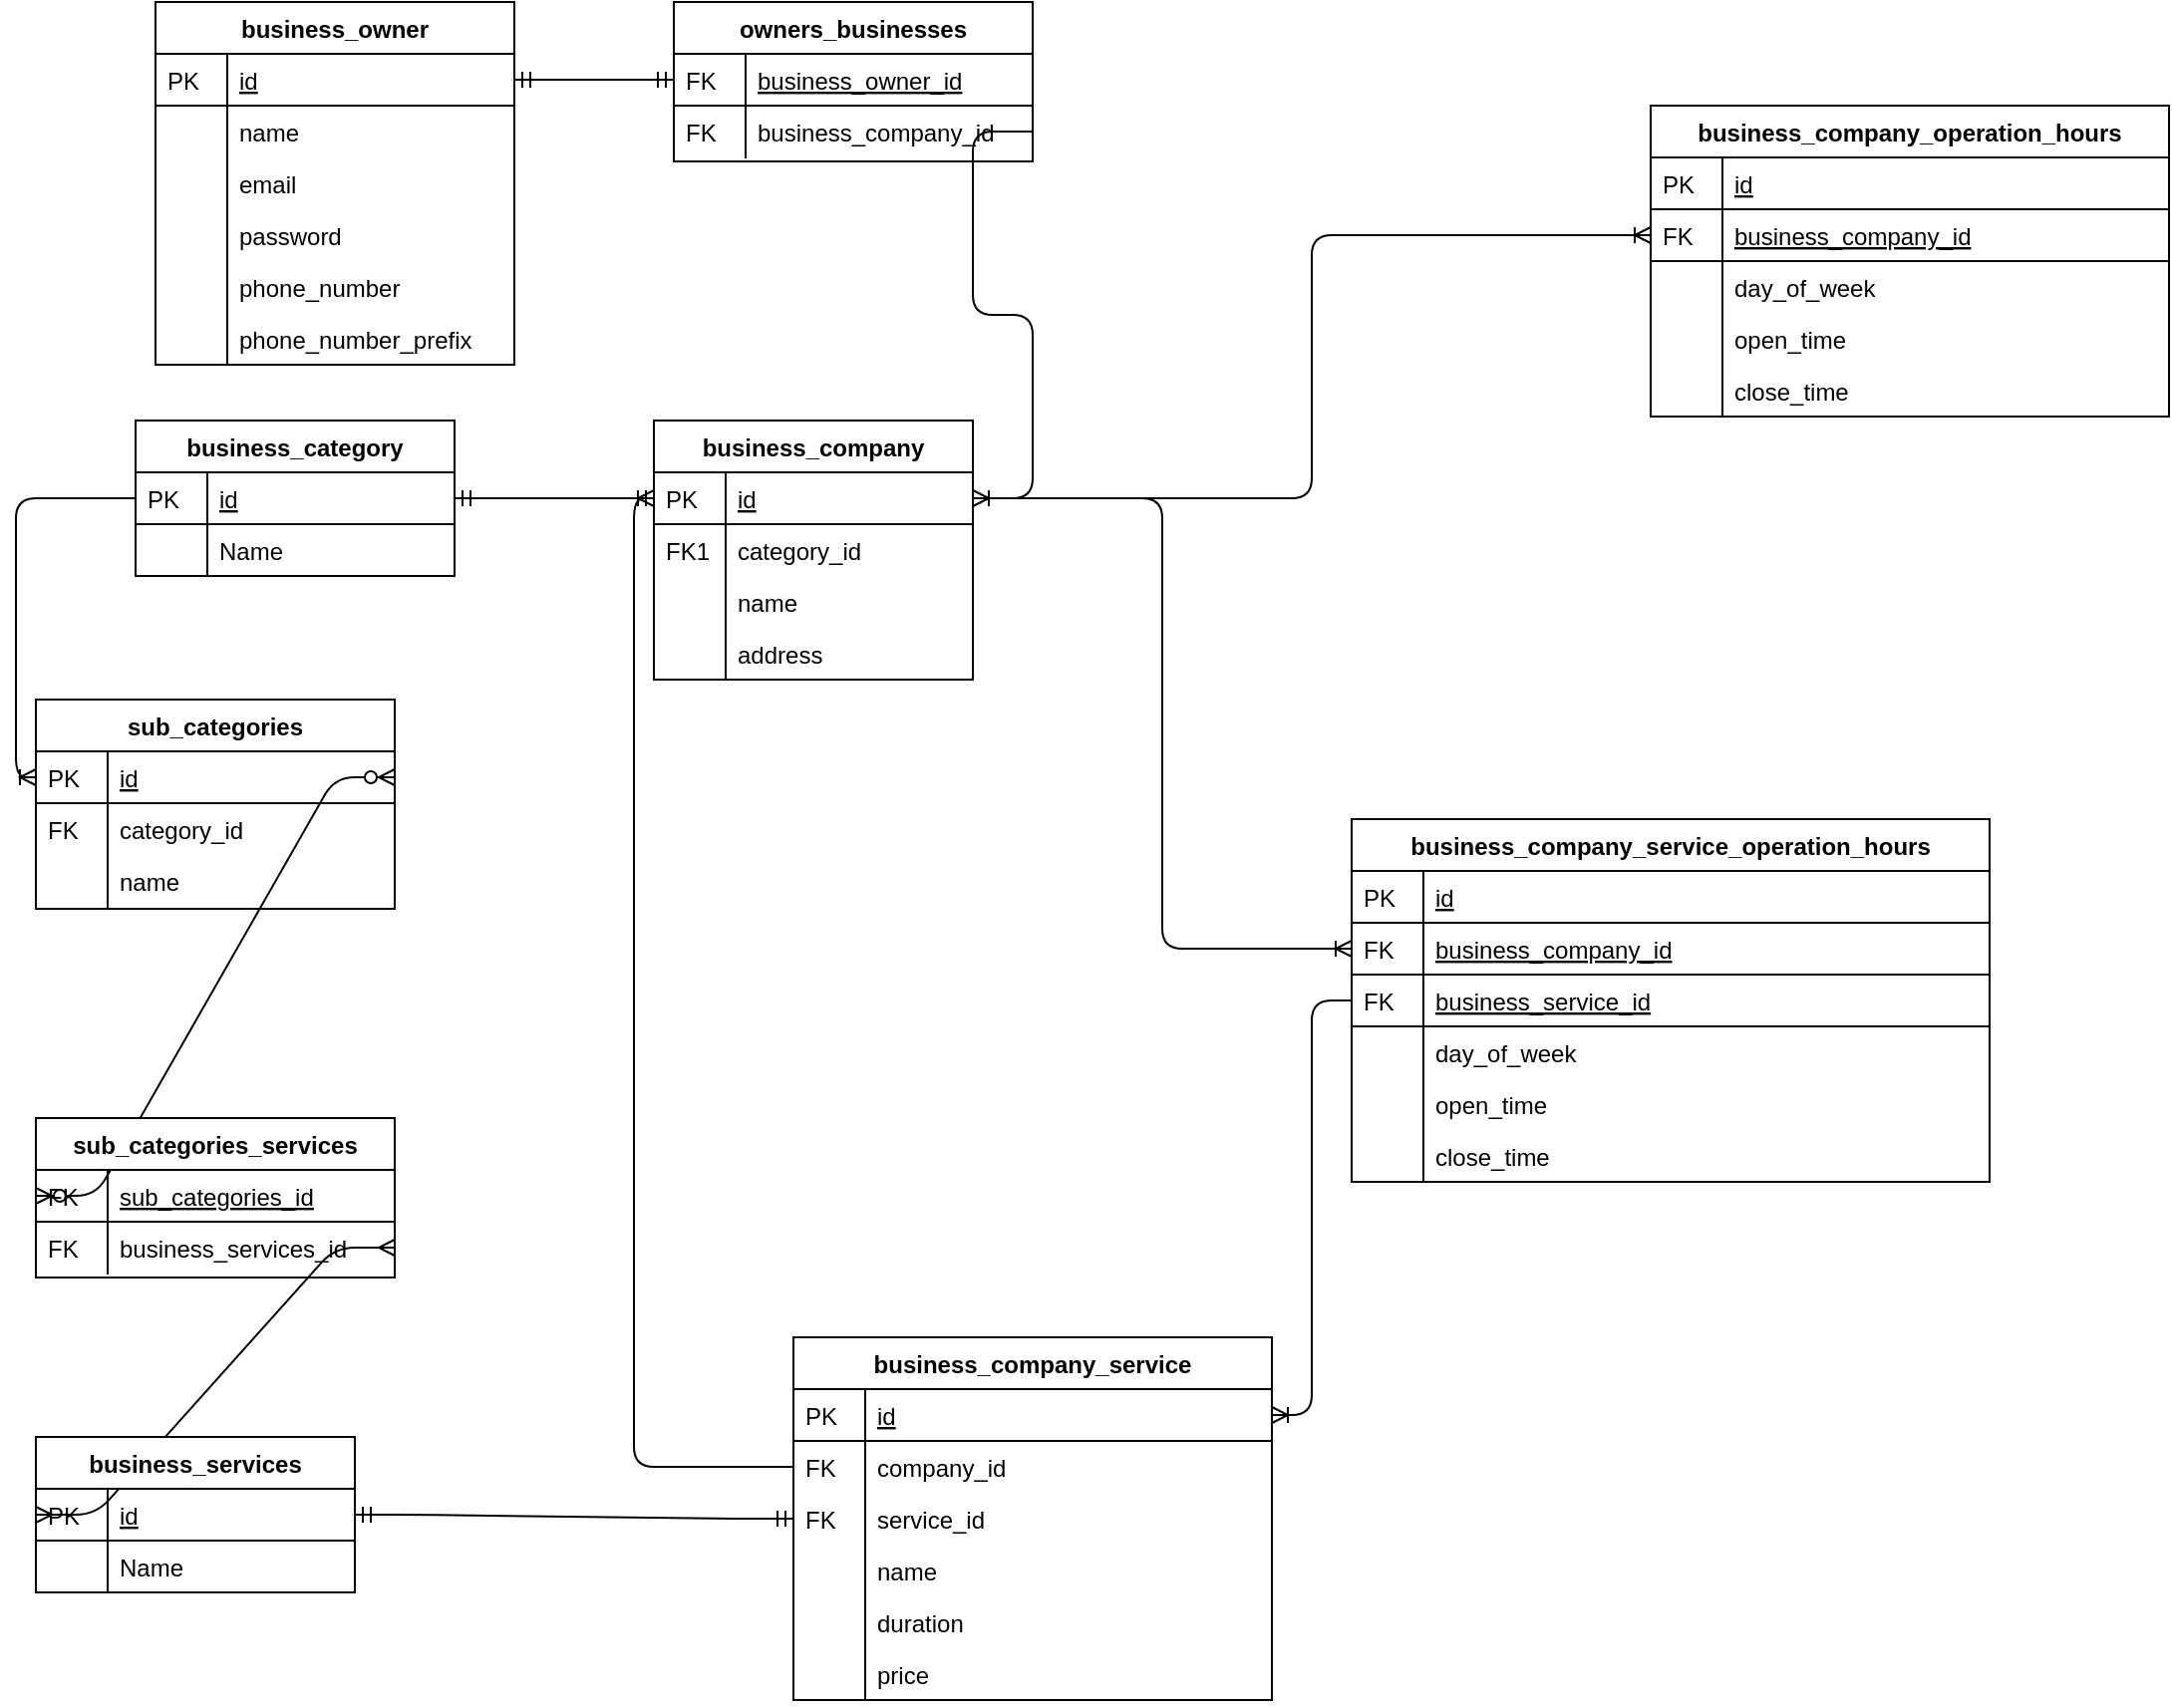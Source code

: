 <mxfile version="12.9.11" type="device"><diagram id="C5RBs43oDa-KdzZeNtuy" name="Page-1"><mxGraphModel dx="1773" dy="645" grid="1" gridSize="10" guides="1" tooltips="1" connect="1" arrows="1" fold="1" page="1" pageScale="1" pageWidth="827" pageHeight="1169" math="0" shadow="0"><root><mxCell id="WIyWlLk6GJQsqaUBKTNV-0"/><mxCell id="WIyWlLk6GJQsqaUBKTNV-1" parent="WIyWlLk6GJQsqaUBKTNV-0"/><mxCell id="kcTWiI5q02xREY2XXn1z-35" value="" style="edgeStyle=entityRelationEdgeStyle;fontSize=12;html=1;endArrow=ERmandOne;startArrow=ERmandOne;entryX=0;entryY=0.5;entryDx=0;entryDy=0;exitX=1;exitY=0.5;exitDx=0;exitDy=0;" parent="WIyWlLk6GJQsqaUBKTNV-1" source="kcTWiI5q02xREY2XXn1z-6" target="kcTWiI5q02xREY2XXn1z-21" edge="1"><mxGeometry width="100" height="100" relative="1" as="geometry"><mxPoint x="260" y="260" as="sourcePoint"/><mxPoint x="360" y="160" as="targetPoint"/></mxGeometry></mxCell><mxCell id="kcTWiI5q02xREY2XXn1z-36" value="" style="edgeStyle=entityRelationEdgeStyle;fontSize=12;html=1;endArrow=ERmandOne;startArrow=ERmandOne;entryX=0;entryY=0.5;entryDx=0;entryDy=0;exitX=1;exitY=0.5;exitDx=0;exitDy=0;" parent="WIyWlLk6GJQsqaUBKTNV-1" source="zkfFHV4jXpPFQw0GAbJ--52" target="zkfFHV4jXpPFQw0GAbJ--57" edge="1"><mxGeometry width="100" height="100" relative="1" as="geometry"><mxPoint x="240" y="128.5" as="sourcePoint"/><mxPoint x="400" y="128.5" as="targetPoint"/></mxGeometry></mxCell><mxCell id="kcTWiI5q02xREY2XXn1z-37" value="" style="edgeStyle=entityRelationEdgeStyle;fontSize=12;html=1;endArrow=ERoneToMany;exitX=1;exitY=0.5;exitDx=0;exitDy=0;" parent="WIyWlLk6GJQsqaUBKTNV-1" source="kcTWiI5q02xREY2XXn1z-23" target="zkfFHV4jXpPFQw0GAbJ--57" edge="1"><mxGeometry width="100" height="100" relative="1" as="geometry"><mxPoint x="310" y="380" as="sourcePoint"/><mxPoint x="670" y="130" as="targetPoint"/></mxGeometry></mxCell><mxCell id="kcTWiI5q02xREY2XXn1z-54" value="" style="edgeStyle=orthogonalEdgeStyle;fontSize=12;html=1;endArrow=ERoneToMany;exitX=1;exitY=0.5;exitDx=0;exitDy=0;" parent="WIyWlLk6GJQsqaUBKTNV-1" source="zkfFHV4jXpPFQw0GAbJ--57" target="kcTWiI5q02xREY2XXn1z-40" edge="1"><mxGeometry width="100" height="100" relative="1" as="geometry"><mxPoint x="530" y="289" as="sourcePoint"/><mxPoint x="640" y="-10" as="targetPoint"/></mxGeometry></mxCell><mxCell id="kcTWiI5q02xREY2XXn1z-20" value="owners_businesses" style="swimlane;fontStyle=1;childLayout=stackLayout;horizontal=1;startSize=26;horizontalStack=0;resizeParent=1;resizeLast=0;collapsible=1;marginBottom=0;rounded=0;shadow=0;strokeWidth=1;" parent="WIyWlLk6GJQsqaUBKTNV-1" vertex="1"><mxGeometry x="350" y="40" width="180" height="80" as="geometry"><mxRectangle x="260" y="80" width="160" height="26" as="alternateBounds"/></mxGeometry></mxCell><mxCell id="kcTWiI5q02xREY2XXn1z-21" value="business_owner_id" style="shape=partialRectangle;top=0;left=0;right=0;bottom=1;align=left;verticalAlign=top;fillColor=none;spacingLeft=40;spacingRight=4;overflow=hidden;rotatable=0;points=[[0,0.5],[1,0.5]];portConstraint=eastwest;dropTarget=0;rounded=0;shadow=0;strokeWidth=1;fontStyle=4" parent="kcTWiI5q02xREY2XXn1z-20" vertex="1"><mxGeometry y="26" width="180" height="26" as="geometry"/></mxCell><mxCell id="kcTWiI5q02xREY2XXn1z-22" value="FK" style="shape=partialRectangle;top=0;left=0;bottom=0;fillColor=none;align=left;verticalAlign=top;spacingLeft=4;spacingRight=4;overflow=hidden;rotatable=0;points=[];portConstraint=eastwest;part=1;" parent="kcTWiI5q02xREY2XXn1z-21" vertex="1" connectable="0"><mxGeometry width="36" height="26" as="geometry"/></mxCell><mxCell id="kcTWiI5q02xREY2XXn1z-23" value="business_company_id" style="shape=partialRectangle;top=0;left=0;right=0;bottom=0;align=left;verticalAlign=top;fillColor=none;spacingLeft=40;spacingRight=4;overflow=hidden;rotatable=0;points=[[0,0.5],[1,0.5]];portConstraint=eastwest;dropTarget=0;rounded=0;shadow=0;strokeWidth=1;" parent="kcTWiI5q02xREY2XXn1z-20" vertex="1"><mxGeometry y="52" width="180" height="26" as="geometry"/></mxCell><mxCell id="kcTWiI5q02xREY2XXn1z-24" value="FK" style="shape=partialRectangle;top=0;left=0;bottom=0;fillColor=none;align=left;verticalAlign=top;spacingLeft=4;spacingRight=4;overflow=hidden;rotatable=0;points=[];portConstraint=eastwest;part=1;" parent="kcTWiI5q02xREY2XXn1z-23" vertex="1" connectable="0"><mxGeometry width="36" height="26" as="geometry"/></mxCell><mxCell id="kcTWiI5q02xREY2XXn1z-5" value="business_owner" style="swimlane;fontStyle=1;childLayout=stackLayout;horizontal=1;startSize=26;horizontalStack=0;resizeParent=1;resizeLast=0;collapsible=1;marginBottom=0;rounded=0;shadow=0;strokeWidth=1;" parent="WIyWlLk6GJQsqaUBKTNV-1" vertex="1"><mxGeometry x="90" y="40" width="180" height="182" as="geometry"><mxRectangle x="260" y="80" width="160" height="26" as="alternateBounds"/></mxGeometry></mxCell><mxCell id="kcTWiI5q02xREY2XXn1z-6" value="id" style="shape=partialRectangle;top=0;left=0;right=0;bottom=1;align=left;verticalAlign=top;fillColor=none;spacingLeft=40;spacingRight=4;overflow=hidden;rotatable=0;points=[[0,0.5],[1,0.5]];portConstraint=eastwest;dropTarget=0;rounded=0;shadow=0;strokeWidth=1;fontStyle=4" parent="kcTWiI5q02xREY2XXn1z-5" vertex="1"><mxGeometry y="26" width="180" height="26" as="geometry"/></mxCell><mxCell id="kcTWiI5q02xREY2XXn1z-7" value="PK" style="shape=partialRectangle;top=0;left=0;bottom=0;fillColor=none;align=left;verticalAlign=top;spacingLeft=4;spacingRight=4;overflow=hidden;rotatable=0;points=[];portConstraint=eastwest;part=1;" parent="kcTWiI5q02xREY2XXn1z-6" vertex="1" connectable="0"><mxGeometry width="36" height="26" as="geometry"/></mxCell><mxCell id="kcTWiI5q02xREY2XXn1z-8" value="name" style="shape=partialRectangle;top=0;left=0;right=0;bottom=0;align=left;verticalAlign=top;fillColor=none;spacingLeft=40;spacingRight=4;overflow=hidden;rotatable=0;points=[[0,0.5],[1,0.5]];portConstraint=eastwest;dropTarget=0;rounded=0;shadow=0;strokeWidth=1;" parent="kcTWiI5q02xREY2XXn1z-5" vertex="1"><mxGeometry y="52" width="180" height="26" as="geometry"/></mxCell><mxCell id="kcTWiI5q02xREY2XXn1z-9" value="" style="shape=partialRectangle;top=0;left=0;bottom=0;fillColor=none;align=left;verticalAlign=top;spacingLeft=4;spacingRight=4;overflow=hidden;rotatable=0;points=[];portConstraint=eastwest;part=1;" parent="kcTWiI5q02xREY2XXn1z-8" vertex="1" connectable="0"><mxGeometry width="36" height="26" as="geometry"/></mxCell><mxCell id="kcTWiI5q02xREY2XXn1z-10" value="email" style="shape=partialRectangle;top=0;left=0;right=0;bottom=0;align=left;verticalAlign=top;fillColor=none;spacingLeft=40;spacingRight=4;overflow=hidden;rotatable=0;points=[[0,0.5],[1,0.5]];portConstraint=eastwest;dropTarget=0;rounded=0;shadow=0;strokeWidth=1;" parent="kcTWiI5q02xREY2XXn1z-5" vertex="1"><mxGeometry y="78" width="180" height="26" as="geometry"/></mxCell><mxCell id="kcTWiI5q02xREY2XXn1z-11" value="" style="shape=partialRectangle;top=0;left=0;bottom=0;fillColor=none;align=left;verticalAlign=top;spacingLeft=4;spacingRight=4;overflow=hidden;rotatable=0;points=[];portConstraint=eastwest;part=1;" parent="kcTWiI5q02xREY2XXn1z-10" vertex="1" connectable="0"><mxGeometry width="36" height="26" as="geometry"/></mxCell><mxCell id="kcTWiI5q02xREY2XXn1z-12" value="password" style="shape=partialRectangle;top=0;left=0;right=0;bottom=0;align=left;verticalAlign=top;fillColor=none;spacingLeft=40;spacingRight=4;overflow=hidden;rotatable=0;points=[[0,0.5],[1,0.5]];portConstraint=eastwest;dropTarget=0;rounded=0;shadow=0;strokeWidth=1;" parent="kcTWiI5q02xREY2XXn1z-5" vertex="1"><mxGeometry y="104" width="180" height="26" as="geometry"/></mxCell><mxCell id="kcTWiI5q02xREY2XXn1z-13" value="" style="shape=partialRectangle;top=0;left=0;bottom=0;fillColor=none;align=left;verticalAlign=top;spacingLeft=4;spacingRight=4;overflow=hidden;rotatable=0;points=[];portConstraint=eastwest;part=1;" parent="kcTWiI5q02xREY2XXn1z-12" vertex="1" connectable="0"><mxGeometry width="36" height="26" as="geometry"/></mxCell><mxCell id="kcTWiI5q02xREY2XXn1z-14" value="phone_number" style="shape=partialRectangle;top=0;left=0;right=0;bottom=0;align=left;verticalAlign=top;fillColor=none;spacingLeft=40;spacingRight=4;overflow=hidden;rotatable=0;points=[[0,0.5],[1,0.5]];portConstraint=eastwest;dropTarget=0;rounded=0;shadow=0;strokeWidth=1;" parent="kcTWiI5q02xREY2XXn1z-5" vertex="1"><mxGeometry y="130" width="180" height="26" as="geometry"/></mxCell><mxCell id="kcTWiI5q02xREY2XXn1z-15" value="" style="shape=partialRectangle;top=0;left=0;bottom=0;fillColor=none;align=left;verticalAlign=top;spacingLeft=4;spacingRight=4;overflow=hidden;rotatable=0;points=[];portConstraint=eastwest;part=1;" parent="kcTWiI5q02xREY2XXn1z-14" vertex="1" connectable="0"><mxGeometry width="36" height="26" as="geometry"/></mxCell><mxCell id="kcTWiI5q02xREY2XXn1z-16" value="phone_number_prefix" style="shape=partialRectangle;top=0;left=0;right=0;bottom=0;align=left;verticalAlign=top;fillColor=none;spacingLeft=40;spacingRight=4;overflow=hidden;rotatable=0;points=[[0,0.5],[1,0.5]];portConstraint=eastwest;dropTarget=0;rounded=0;shadow=0;strokeWidth=1;" parent="kcTWiI5q02xREY2XXn1z-5" vertex="1"><mxGeometry y="156" width="180" height="26" as="geometry"/></mxCell><mxCell id="kcTWiI5q02xREY2XXn1z-17" value="" style="shape=partialRectangle;top=0;left=0;bottom=0;fillColor=none;align=left;verticalAlign=top;spacingLeft=4;spacingRight=4;overflow=hidden;rotatable=0;points=[];portConstraint=eastwest;part=1;" parent="kcTWiI5q02xREY2XXn1z-16" vertex="1" connectable="0"><mxGeometry width="36" height="26" as="geometry"/></mxCell><mxCell id="zkfFHV4jXpPFQw0GAbJ--51" value="business_category" style="swimlane;fontStyle=1;childLayout=stackLayout;horizontal=1;startSize=26;horizontalStack=0;resizeParent=1;resizeLast=0;collapsible=1;marginBottom=0;rounded=0;shadow=0;strokeWidth=1;" parent="WIyWlLk6GJQsqaUBKTNV-1" vertex="1"><mxGeometry x="80" y="250" width="160" height="78" as="geometry"><mxRectangle x="20" y="80" width="160" height="26" as="alternateBounds"/></mxGeometry></mxCell><mxCell id="zkfFHV4jXpPFQw0GAbJ--52" value="id" style="shape=partialRectangle;top=0;left=0;right=0;bottom=1;align=left;verticalAlign=top;fillColor=none;spacingLeft=40;spacingRight=4;overflow=hidden;rotatable=0;points=[[0,0.5],[1,0.5]];portConstraint=eastwest;dropTarget=0;rounded=0;shadow=0;strokeWidth=1;fontStyle=4" parent="zkfFHV4jXpPFQw0GAbJ--51" vertex="1"><mxGeometry y="26" width="160" height="26" as="geometry"/></mxCell><mxCell id="zkfFHV4jXpPFQw0GAbJ--53" value="PK" style="shape=partialRectangle;top=0;left=0;bottom=0;fillColor=none;align=left;verticalAlign=top;spacingLeft=4;spacingRight=4;overflow=hidden;rotatable=0;points=[];portConstraint=eastwest;part=1;" parent="zkfFHV4jXpPFQw0GAbJ--52" vertex="1" connectable="0"><mxGeometry width="36" height="26" as="geometry"/></mxCell><mxCell id="zkfFHV4jXpPFQw0GAbJ--54" value="Name" style="shape=partialRectangle;top=0;left=0;right=0;bottom=0;align=left;verticalAlign=top;fillColor=none;spacingLeft=40;spacingRight=4;overflow=hidden;rotatable=0;points=[[0,0.5],[1,0.5]];portConstraint=eastwest;dropTarget=0;rounded=0;shadow=0;strokeWidth=1;" parent="zkfFHV4jXpPFQw0GAbJ--51" vertex="1"><mxGeometry y="52" width="160" height="26" as="geometry"/></mxCell><mxCell id="zkfFHV4jXpPFQw0GAbJ--55" value="" style="shape=partialRectangle;top=0;left=0;bottom=0;fillColor=none;align=left;verticalAlign=top;spacingLeft=4;spacingRight=4;overflow=hidden;rotatable=0;points=[];portConstraint=eastwest;part=1;" parent="zkfFHV4jXpPFQw0GAbJ--54" vertex="1" connectable="0"><mxGeometry width="36" height="26" as="geometry"/></mxCell><mxCell id="kcTWiI5q02xREY2XXn1z-80" value="" style="edgeStyle=entityRelationEdgeStyle;fontSize=12;html=1;endArrow=ERzeroToMany;endFill=1;startArrow=ERzeroToMany;exitX=1;exitY=0.5;exitDx=0;exitDy=0;entryX=0;entryY=0.5;entryDx=0;entryDy=0;" parent="WIyWlLk6GJQsqaUBKTNV-1" source="kcTWiI5q02xREY2XXn1z-56" target="kcTWiI5q02xREY2XXn1z-76" edge="1"><mxGeometry width="100" height="100" relative="1" as="geometry"><mxPoint x="270" y="570" as="sourcePoint"/><mxPoint x="370" y="470" as="targetPoint"/></mxGeometry></mxCell><mxCell id="kcTWiI5q02xREY2XXn1z-81" value="" style="edgeStyle=entityRelationEdgeStyle;fontSize=12;html=1;endArrow=ERmany;startArrow=ERmany;exitX=1;exitY=0.5;exitDx=0;exitDy=0;entryX=0;entryY=0.5;entryDx=0;entryDy=0;" parent="WIyWlLk6GJQsqaUBKTNV-1" source="kcTWiI5q02xREY2XXn1z-78" target="kcTWiI5q02xREY2XXn1z-71" edge="1"><mxGeometry width="100" height="100" relative="1" as="geometry"><mxPoint x="390" y="380" as="sourcePoint"/><mxPoint x="490" y="280" as="targetPoint"/></mxGeometry></mxCell><mxCell id="kcTWiI5q02xREY2XXn1z-82" value="" style="edgeStyle=orthogonalEdgeStyle;fontSize=12;html=1;endArrow=ERoneToMany;exitX=0;exitY=0.5;exitDx=0;exitDy=0;entryX=0;entryY=0.5;entryDx=0;entryDy=0;" parent="WIyWlLk6GJQsqaUBKTNV-1" source="zkfFHV4jXpPFQw0GAbJ--52" target="kcTWiI5q02xREY2XXn1z-56" edge="1"><mxGeometry width="100" height="100" relative="1" as="geometry"><mxPoint x="390" y="380" as="sourcePoint"/><mxPoint x="490" y="280" as="targetPoint"/></mxGeometry></mxCell><mxCell id="kcTWiI5q02xREY2XXn1z-94" value="" style="edgeStyle=orthogonalEdgeStyle;fontSize=12;html=1;endArrow=ERoneToMany;entryX=0;entryY=0.5;entryDx=0;entryDy=0;exitX=1;exitY=0.5;exitDx=0;exitDy=0;" parent="WIyWlLk6GJQsqaUBKTNV-1" source="zkfFHV4jXpPFQw0GAbJ--57" target="kcTWiI5q02xREY2XXn1z-92" edge="1"><mxGeometry width="100" height="100" relative="1" as="geometry"><mxPoint x="570" y="320" as="sourcePoint"/><mxPoint x="760" y="230" as="targetPoint"/></mxGeometry></mxCell><mxCell id="kcTWiI5q02xREY2XXn1z-39" value="business_company_operation_hours" style="swimlane;fontStyle=1;childLayout=stackLayout;horizontal=1;startSize=26;horizontalStack=0;resizeParent=1;resizeLast=0;collapsible=1;marginBottom=0;rounded=0;shadow=0;strokeWidth=1;" parent="WIyWlLk6GJQsqaUBKTNV-1" vertex="1"><mxGeometry x="840" y="92" width="260" height="156" as="geometry"><mxRectangle x="260" y="80" width="160" height="26" as="alternateBounds"/></mxGeometry></mxCell><mxCell id="FDanBk2ou9fd3KiPl9tm-0" value="id" style="shape=partialRectangle;top=0;left=0;right=0;bottom=1;align=left;verticalAlign=top;fillColor=none;spacingLeft=40;spacingRight=4;overflow=hidden;rotatable=0;points=[[0,0.5],[1,0.5]];portConstraint=eastwest;dropTarget=0;rounded=0;shadow=0;strokeWidth=1;fontStyle=4" vertex="1" parent="kcTWiI5q02xREY2XXn1z-39"><mxGeometry y="26" width="260" height="26" as="geometry"/></mxCell><mxCell id="FDanBk2ou9fd3KiPl9tm-1" value="PK" style="shape=partialRectangle;top=0;left=0;bottom=0;fillColor=none;align=left;verticalAlign=top;spacingLeft=4;spacingRight=4;overflow=hidden;rotatable=0;points=[];portConstraint=eastwest;part=1;" vertex="1" connectable="0" parent="FDanBk2ou9fd3KiPl9tm-0"><mxGeometry width="36" height="26" as="geometry"/></mxCell><mxCell id="kcTWiI5q02xREY2XXn1z-40" value="business_company_id" style="shape=partialRectangle;top=0;left=0;right=0;bottom=1;align=left;verticalAlign=top;fillColor=none;spacingLeft=40;spacingRight=4;overflow=hidden;rotatable=0;points=[[0,0.5],[1,0.5]];portConstraint=eastwest;dropTarget=0;rounded=0;shadow=0;strokeWidth=1;fontStyle=4" parent="kcTWiI5q02xREY2XXn1z-39" vertex="1"><mxGeometry y="52" width="260" height="26" as="geometry"/></mxCell><mxCell id="kcTWiI5q02xREY2XXn1z-41" value="FK" style="shape=partialRectangle;top=0;left=0;bottom=0;fillColor=none;align=left;verticalAlign=top;spacingLeft=4;spacingRight=4;overflow=hidden;rotatable=0;points=[];portConstraint=eastwest;part=1;" parent="kcTWiI5q02xREY2XXn1z-40" vertex="1" connectable="0"><mxGeometry width="36" height="26" as="geometry"/></mxCell><mxCell id="kcTWiI5q02xREY2XXn1z-42" value="day_of_week" style="shape=partialRectangle;top=0;left=0;right=0;bottom=0;align=left;verticalAlign=top;fillColor=none;spacingLeft=40;spacingRight=4;overflow=hidden;rotatable=0;points=[[0,0.5],[1,0.5]];portConstraint=eastwest;dropTarget=0;rounded=0;shadow=0;strokeWidth=1;" parent="kcTWiI5q02xREY2XXn1z-39" vertex="1"><mxGeometry y="78" width="260" height="26" as="geometry"/></mxCell><mxCell id="kcTWiI5q02xREY2XXn1z-43" value="" style="shape=partialRectangle;top=0;left=0;bottom=0;fillColor=none;align=left;verticalAlign=top;spacingLeft=4;spacingRight=4;overflow=hidden;rotatable=0;points=[];portConstraint=eastwest;part=1;" parent="kcTWiI5q02xREY2XXn1z-42" vertex="1" connectable="0"><mxGeometry width="36" height="26" as="geometry"/></mxCell><mxCell id="kcTWiI5q02xREY2XXn1z-44" value="open_time" style="shape=partialRectangle;top=0;left=0;right=0;bottom=0;align=left;verticalAlign=top;fillColor=none;spacingLeft=40;spacingRight=4;overflow=hidden;rotatable=0;points=[[0,0.5],[1,0.5]];portConstraint=eastwest;dropTarget=0;rounded=0;shadow=0;strokeWidth=1;" parent="kcTWiI5q02xREY2XXn1z-39" vertex="1"><mxGeometry y="104" width="260" height="26" as="geometry"/></mxCell><mxCell id="kcTWiI5q02xREY2XXn1z-45" value="" style="shape=partialRectangle;top=0;left=0;bottom=0;fillColor=none;align=left;verticalAlign=top;spacingLeft=4;spacingRight=4;overflow=hidden;rotatable=0;points=[];portConstraint=eastwest;part=1;" parent="kcTWiI5q02xREY2XXn1z-44" vertex="1" connectable="0"><mxGeometry width="36" height="26" as="geometry"/></mxCell><mxCell id="kcTWiI5q02xREY2XXn1z-46" value="close_time" style="shape=partialRectangle;top=0;left=0;right=0;bottom=0;align=left;verticalAlign=top;fillColor=none;spacingLeft=40;spacingRight=4;overflow=hidden;rotatable=0;points=[[0,0.5],[1,0.5]];portConstraint=eastwest;dropTarget=0;rounded=0;shadow=0;strokeWidth=1;" parent="kcTWiI5q02xREY2XXn1z-39" vertex="1"><mxGeometry y="130" width="260" height="26" as="geometry"/></mxCell><mxCell id="kcTWiI5q02xREY2XXn1z-47" value="" style="shape=partialRectangle;top=0;left=0;bottom=0;fillColor=none;align=left;verticalAlign=top;spacingLeft=4;spacingRight=4;overflow=hidden;rotatable=0;points=[];portConstraint=eastwest;part=1;" parent="kcTWiI5q02xREY2XXn1z-46" vertex="1" connectable="0"><mxGeometry width="36" height="26" as="geometry"/></mxCell><mxCell id="zkfFHV4jXpPFQw0GAbJ--56" value="business_company" style="swimlane;fontStyle=1;childLayout=stackLayout;horizontal=1;startSize=26;horizontalStack=0;resizeParent=1;resizeLast=0;collapsible=1;marginBottom=0;rounded=0;shadow=0;strokeWidth=1;" parent="WIyWlLk6GJQsqaUBKTNV-1" vertex="1"><mxGeometry x="340" y="250" width="160" height="130" as="geometry"><mxRectangle x="260" y="80" width="160" height="26" as="alternateBounds"/></mxGeometry></mxCell><mxCell id="zkfFHV4jXpPFQw0GAbJ--57" value="id" style="shape=partialRectangle;top=0;left=0;right=0;bottom=1;align=left;verticalAlign=top;fillColor=none;spacingLeft=40;spacingRight=4;overflow=hidden;rotatable=0;points=[[0,0.5],[1,0.5]];portConstraint=eastwest;dropTarget=0;rounded=0;shadow=0;strokeWidth=1;fontStyle=4" parent="zkfFHV4jXpPFQw0GAbJ--56" vertex="1"><mxGeometry y="26" width="160" height="26" as="geometry"/></mxCell><mxCell id="zkfFHV4jXpPFQw0GAbJ--58" value="PK" style="shape=partialRectangle;top=0;left=0;bottom=0;fillColor=none;align=left;verticalAlign=top;spacingLeft=4;spacingRight=4;overflow=hidden;rotatable=0;points=[];portConstraint=eastwest;part=1;" parent="zkfFHV4jXpPFQw0GAbJ--57" vertex="1" connectable="0"><mxGeometry width="36" height="26" as="geometry"/></mxCell><mxCell id="zkfFHV4jXpPFQw0GAbJ--59" value="category_id" style="shape=partialRectangle;top=0;left=0;right=0;bottom=0;align=left;verticalAlign=top;fillColor=none;spacingLeft=40;spacingRight=4;overflow=hidden;rotatable=0;points=[[0,0.5],[1,0.5]];portConstraint=eastwest;dropTarget=0;rounded=0;shadow=0;strokeWidth=1;" parent="zkfFHV4jXpPFQw0GAbJ--56" vertex="1"><mxGeometry y="52" width="160" height="26" as="geometry"/></mxCell><mxCell id="zkfFHV4jXpPFQw0GAbJ--60" value="FK1" style="shape=partialRectangle;top=0;left=0;bottom=0;fillColor=none;align=left;verticalAlign=top;spacingLeft=4;spacingRight=4;overflow=hidden;rotatable=0;points=[];portConstraint=eastwest;part=1;" parent="zkfFHV4jXpPFQw0GAbJ--59" vertex="1" connectable="0"><mxGeometry width="36" height="26" as="geometry"/></mxCell><mxCell id="zkfFHV4jXpPFQw0GAbJ--61" value="name" style="shape=partialRectangle;top=0;left=0;right=0;bottom=0;align=left;verticalAlign=top;fillColor=none;spacingLeft=40;spacingRight=4;overflow=hidden;rotatable=0;points=[[0,0.5],[1,0.5]];portConstraint=eastwest;dropTarget=0;rounded=0;shadow=0;strokeWidth=1;" parent="zkfFHV4jXpPFQw0GAbJ--56" vertex="1"><mxGeometry y="78" width="160" height="26" as="geometry"/></mxCell><mxCell id="zkfFHV4jXpPFQw0GAbJ--62" value="" style="shape=partialRectangle;top=0;left=0;bottom=0;fillColor=none;align=left;verticalAlign=top;spacingLeft=4;spacingRight=4;overflow=hidden;rotatable=0;points=[];portConstraint=eastwest;part=1;" parent="zkfFHV4jXpPFQw0GAbJ--61" vertex="1" connectable="0"><mxGeometry width="36" height="26" as="geometry"/></mxCell><mxCell id="kcTWiI5q02xREY2XXn1z-97" value="address" style="shape=partialRectangle;top=0;left=0;right=0;bottom=0;align=left;verticalAlign=top;fillColor=none;spacingLeft=40;spacingRight=4;overflow=hidden;rotatable=0;points=[[0,0.5],[1,0.5]];portConstraint=eastwest;dropTarget=0;rounded=0;shadow=0;strokeWidth=1;" parent="zkfFHV4jXpPFQw0GAbJ--56" vertex="1"><mxGeometry y="104" width="160" height="26" as="geometry"/></mxCell><mxCell id="kcTWiI5q02xREY2XXn1z-98" value="" style="shape=partialRectangle;top=0;left=0;bottom=0;fillColor=none;align=left;verticalAlign=top;spacingLeft=4;spacingRight=4;overflow=hidden;rotatable=0;points=[];portConstraint=eastwest;part=1;" parent="kcTWiI5q02xREY2XXn1z-97" vertex="1" connectable="0"><mxGeometry width="36" height="26" as="geometry"/></mxCell><mxCell id="kcTWiI5q02xREY2XXn1z-55" value="sub_categories" style="swimlane;fontStyle=1;childLayout=stackLayout;horizontal=1;startSize=26;horizontalStack=0;resizeParent=1;resizeLast=0;collapsible=1;marginBottom=0;rounded=0;shadow=0;strokeWidth=1;" parent="WIyWlLk6GJQsqaUBKTNV-1" vertex="1"><mxGeometry x="30" y="390" width="180" height="105" as="geometry"><mxRectangle x="260" y="80" width="160" height="26" as="alternateBounds"/></mxGeometry></mxCell><mxCell id="kcTWiI5q02xREY2XXn1z-56" value="id" style="shape=partialRectangle;top=0;left=0;right=0;bottom=1;align=left;verticalAlign=top;fillColor=none;spacingLeft=40;spacingRight=4;overflow=hidden;rotatable=0;points=[[0,0.5],[1,0.5]];portConstraint=eastwest;dropTarget=0;rounded=0;shadow=0;strokeWidth=1;fontStyle=4" parent="kcTWiI5q02xREY2XXn1z-55" vertex="1"><mxGeometry y="26" width="180" height="26" as="geometry"/></mxCell><mxCell id="kcTWiI5q02xREY2XXn1z-57" value="PK" style="shape=partialRectangle;top=0;left=0;bottom=0;fillColor=none;align=left;verticalAlign=top;spacingLeft=4;spacingRight=4;overflow=hidden;rotatable=0;points=[];portConstraint=eastwest;part=1;" parent="kcTWiI5q02xREY2XXn1z-56" vertex="1" connectable="0"><mxGeometry width="36" height="26" as="geometry"/></mxCell><mxCell id="kcTWiI5q02xREY2XXn1z-58" value="category_id" style="shape=partialRectangle;top=0;left=0;right=0;bottom=0;align=left;verticalAlign=top;fillColor=none;spacingLeft=40;spacingRight=4;overflow=hidden;rotatable=0;points=[[0,0.5],[1,0.5]];portConstraint=eastwest;dropTarget=0;rounded=0;shadow=0;strokeWidth=1;" parent="kcTWiI5q02xREY2XXn1z-55" vertex="1"><mxGeometry y="52" width="180" height="26" as="geometry"/></mxCell><mxCell id="kcTWiI5q02xREY2XXn1z-59" value="FK" style="shape=partialRectangle;top=0;left=0;bottom=0;fillColor=none;align=left;verticalAlign=top;spacingLeft=4;spacingRight=4;overflow=hidden;rotatable=0;points=[];portConstraint=eastwest;part=1;" parent="kcTWiI5q02xREY2XXn1z-58" vertex="1" connectable="0"><mxGeometry width="36" height="26" as="geometry"/></mxCell><mxCell id="kcTWiI5q02xREY2XXn1z-60" value="name" style="shape=partialRectangle;top=0;left=0;right=0;bottom=0;align=left;verticalAlign=top;fillColor=none;spacingLeft=40;spacingRight=4;overflow=hidden;rotatable=0;points=[[0,0.5],[1,0.5]];portConstraint=eastwest;dropTarget=0;rounded=0;shadow=0;strokeWidth=1;" parent="kcTWiI5q02xREY2XXn1z-55" vertex="1"><mxGeometry y="78" width="180" height="26" as="geometry"/></mxCell><mxCell id="kcTWiI5q02xREY2XXn1z-61" value="" style="shape=partialRectangle;top=0;left=0;bottom=0;fillColor=none;align=left;verticalAlign=top;spacingLeft=4;spacingRight=4;overflow=hidden;rotatable=0;points=[];portConstraint=eastwest;part=1;" parent="kcTWiI5q02xREY2XXn1z-60" vertex="1" connectable="0"><mxGeometry width="36" height="26" as="geometry"/></mxCell><mxCell id="kcTWiI5q02xREY2XXn1z-75" value="sub_categories_services" style="swimlane;fontStyle=1;childLayout=stackLayout;horizontal=1;startSize=26;horizontalStack=0;resizeParent=1;resizeLast=0;collapsible=1;marginBottom=0;rounded=0;shadow=0;strokeWidth=1;" parent="WIyWlLk6GJQsqaUBKTNV-1" vertex="1"><mxGeometry x="30" y="600" width="180" height="80" as="geometry"><mxRectangle x="260" y="80" width="160" height="26" as="alternateBounds"/></mxGeometry></mxCell><mxCell id="kcTWiI5q02xREY2XXn1z-76" value="sub_categories_id" style="shape=partialRectangle;top=0;left=0;right=0;bottom=1;align=left;verticalAlign=top;fillColor=none;spacingLeft=40;spacingRight=4;overflow=hidden;rotatable=0;points=[[0,0.5],[1,0.5]];portConstraint=eastwest;dropTarget=0;rounded=0;shadow=0;strokeWidth=1;fontStyle=4" parent="kcTWiI5q02xREY2XXn1z-75" vertex="1"><mxGeometry y="26" width="180" height="26" as="geometry"/></mxCell><mxCell id="kcTWiI5q02xREY2XXn1z-77" value="FK" style="shape=partialRectangle;top=0;left=0;bottom=0;fillColor=none;align=left;verticalAlign=top;spacingLeft=4;spacingRight=4;overflow=hidden;rotatable=0;points=[];portConstraint=eastwest;part=1;" parent="kcTWiI5q02xREY2XXn1z-76" vertex="1" connectable="0"><mxGeometry width="36" height="26" as="geometry"/></mxCell><mxCell id="kcTWiI5q02xREY2XXn1z-78" value="business_services_id" style="shape=partialRectangle;top=0;left=0;right=0;bottom=0;align=left;verticalAlign=top;fillColor=none;spacingLeft=40;spacingRight=4;overflow=hidden;rotatable=0;points=[[0,0.5],[1,0.5]];portConstraint=eastwest;dropTarget=0;rounded=0;shadow=0;strokeWidth=1;" parent="kcTWiI5q02xREY2XXn1z-75" vertex="1"><mxGeometry y="52" width="180" height="26" as="geometry"/></mxCell><mxCell id="kcTWiI5q02xREY2XXn1z-79" value="FK" style="shape=partialRectangle;top=0;left=0;bottom=0;fillColor=none;align=left;verticalAlign=top;spacingLeft=4;spacingRight=4;overflow=hidden;rotatable=0;points=[];portConstraint=eastwest;part=1;" parent="kcTWiI5q02xREY2XXn1z-78" vertex="1" connectable="0"><mxGeometry width="36" height="26" as="geometry"/></mxCell><mxCell id="kcTWiI5q02xREY2XXn1z-70" value="business_services" style="swimlane;fontStyle=1;childLayout=stackLayout;horizontal=1;startSize=26;horizontalStack=0;resizeParent=1;resizeLast=0;collapsible=1;marginBottom=0;rounded=0;shadow=0;strokeWidth=1;" parent="WIyWlLk6GJQsqaUBKTNV-1" vertex="1"><mxGeometry x="30" y="760" width="160" height="78" as="geometry"><mxRectangle x="20" y="80" width="160" height="26" as="alternateBounds"/></mxGeometry></mxCell><mxCell id="kcTWiI5q02xREY2XXn1z-71" value="id" style="shape=partialRectangle;top=0;left=0;right=0;bottom=1;align=left;verticalAlign=top;fillColor=none;spacingLeft=40;spacingRight=4;overflow=hidden;rotatable=0;points=[[0,0.5],[1,0.5]];portConstraint=eastwest;dropTarget=0;rounded=0;shadow=0;strokeWidth=1;fontStyle=4" parent="kcTWiI5q02xREY2XXn1z-70" vertex="1"><mxGeometry y="26" width="160" height="26" as="geometry"/></mxCell><mxCell id="kcTWiI5q02xREY2XXn1z-72" value="PK" style="shape=partialRectangle;top=0;left=0;bottom=0;fillColor=none;align=left;verticalAlign=top;spacingLeft=4;spacingRight=4;overflow=hidden;rotatable=0;points=[];portConstraint=eastwest;part=1;" parent="kcTWiI5q02xREY2XXn1z-71" vertex="1" connectable="0"><mxGeometry width="36" height="26" as="geometry"/></mxCell><mxCell id="kcTWiI5q02xREY2XXn1z-73" value="Name" style="shape=partialRectangle;top=0;left=0;right=0;bottom=0;align=left;verticalAlign=top;fillColor=none;spacingLeft=40;spacingRight=4;overflow=hidden;rotatable=0;points=[[0,0.5],[1,0.5]];portConstraint=eastwest;dropTarget=0;rounded=0;shadow=0;strokeWidth=1;" parent="kcTWiI5q02xREY2XXn1z-70" vertex="1"><mxGeometry y="52" width="160" height="26" as="geometry"/></mxCell><mxCell id="kcTWiI5q02xREY2XXn1z-74" value="" style="shape=partialRectangle;top=0;left=0;bottom=0;fillColor=none;align=left;verticalAlign=top;spacingLeft=4;spacingRight=4;overflow=hidden;rotatable=0;points=[];portConstraint=eastwest;part=1;" parent="kcTWiI5q02xREY2XXn1z-73" vertex="1" connectable="0"><mxGeometry width="36" height="26" as="geometry"/></mxCell><mxCell id="kcTWiI5q02xREY2XXn1z-108" value="" style="edgeStyle=entityRelationEdgeStyle;fontSize=12;html=1;endArrow=ERmandOne;startArrow=ERmandOne;exitX=1;exitY=0.5;exitDx=0;exitDy=0;entryX=0;entryY=0.5;entryDx=0;entryDy=0;" parent="WIyWlLk6GJQsqaUBKTNV-1" source="kcTWiI5q02xREY2XXn1z-71" target="kcTWiI5q02xREY2XXn1z-102" edge="1"><mxGeometry width="100" height="100" relative="1" as="geometry"><mxPoint x="350" y="710" as="sourcePoint"/><mxPoint x="450" y="610" as="targetPoint"/></mxGeometry></mxCell><mxCell id="kcTWiI5q02xREY2XXn1z-111" value="" style="edgeStyle=orthogonalEdgeStyle;fontSize=12;html=1;endArrow=ERoneToMany;entryX=0;entryY=0.5;entryDx=0;entryDy=0;exitX=0;exitY=0.5;exitDx=0;exitDy=0;" parent="WIyWlLk6GJQsqaUBKTNV-1" source="kcTWiI5q02xREY2XXn1z-106" target="zkfFHV4jXpPFQw0GAbJ--57" edge="1"><mxGeometry width="100" height="100" relative="1" as="geometry"><mxPoint x="660" y="590" as="sourcePoint"/><mxPoint x="760" y="490" as="targetPoint"/></mxGeometry></mxCell><mxCell id="kcTWiI5q02xREY2XXn1z-99" value="business_company_service" style="swimlane;fontStyle=1;childLayout=stackLayout;horizontal=1;startSize=26;horizontalStack=0;resizeParent=1;resizeLast=0;collapsible=1;marginBottom=0;rounded=0;shadow=0;strokeWidth=1;" parent="WIyWlLk6GJQsqaUBKTNV-1" vertex="1"><mxGeometry x="410" y="710" width="240" height="182" as="geometry"><mxRectangle x="260" y="80" width="160" height="26" as="alternateBounds"/></mxGeometry></mxCell><mxCell id="kcTWiI5q02xREY2XXn1z-100" value="id" style="shape=partialRectangle;top=0;left=0;right=0;bottom=1;align=left;verticalAlign=top;fillColor=none;spacingLeft=40;spacingRight=4;overflow=hidden;rotatable=0;points=[[0,0.5],[1,0.5]];portConstraint=eastwest;dropTarget=0;rounded=0;shadow=0;strokeWidth=1;fontStyle=4" parent="kcTWiI5q02xREY2XXn1z-99" vertex="1"><mxGeometry y="26" width="240" height="26" as="geometry"/></mxCell><mxCell id="kcTWiI5q02xREY2XXn1z-101" value="PK" style="shape=partialRectangle;top=0;left=0;bottom=0;fillColor=none;align=left;verticalAlign=top;spacingLeft=4;spacingRight=4;overflow=hidden;rotatable=0;points=[];portConstraint=eastwest;part=1;" parent="kcTWiI5q02xREY2XXn1z-100" vertex="1" connectable="0"><mxGeometry width="36" height="26" as="geometry"/></mxCell><mxCell id="kcTWiI5q02xREY2XXn1z-106" value="company_id" style="shape=partialRectangle;top=0;left=0;right=0;bottom=0;align=left;verticalAlign=top;fillColor=none;spacingLeft=40;spacingRight=4;overflow=hidden;rotatable=0;points=[[0,0.5],[1,0.5]];portConstraint=eastwest;dropTarget=0;rounded=0;shadow=0;strokeWidth=1;" parent="kcTWiI5q02xREY2XXn1z-99" vertex="1"><mxGeometry y="52" width="240" height="26" as="geometry"/></mxCell><mxCell id="kcTWiI5q02xREY2XXn1z-107" value="FK" style="shape=partialRectangle;top=0;left=0;bottom=0;fillColor=none;align=left;verticalAlign=top;spacingLeft=4;spacingRight=4;overflow=hidden;rotatable=0;points=[];portConstraint=eastwest;part=1;" parent="kcTWiI5q02xREY2XXn1z-106" vertex="1" connectable="0"><mxGeometry width="36" height="26" as="geometry"/></mxCell><mxCell id="kcTWiI5q02xREY2XXn1z-102" value="service_id" style="shape=partialRectangle;top=0;left=0;right=0;bottom=0;align=left;verticalAlign=top;fillColor=none;spacingLeft=40;spacingRight=4;overflow=hidden;rotatable=0;points=[[0,0.5],[1,0.5]];portConstraint=eastwest;dropTarget=0;rounded=0;shadow=0;strokeWidth=3;gradientColor=#ffffff;strokeColor=#000000;" parent="kcTWiI5q02xREY2XXn1z-99" vertex="1"><mxGeometry y="78" width="240" height="26" as="geometry"/></mxCell><mxCell id="kcTWiI5q02xREY2XXn1z-103" value="FK" style="shape=partialRectangle;top=0;left=0;bottom=0;fillColor=none;align=left;verticalAlign=top;spacingLeft=4;spacingRight=4;overflow=hidden;rotatable=0;points=[];portConstraint=eastwest;part=1;" parent="kcTWiI5q02xREY2XXn1z-102" vertex="1" connectable="0"><mxGeometry width="36" height="26" as="geometry"/></mxCell><mxCell id="kcTWiI5q02xREY2XXn1z-104" value="name" style="shape=partialRectangle;top=0;left=0;right=0;bottom=0;align=left;verticalAlign=top;fillColor=none;spacingLeft=40;spacingRight=4;overflow=hidden;rotatable=0;points=[[0,0.5],[1,0.5]];portConstraint=eastwest;dropTarget=0;rounded=0;shadow=0;strokeWidth=1;" parent="kcTWiI5q02xREY2XXn1z-99" vertex="1"><mxGeometry y="104" width="240" height="26" as="geometry"/></mxCell><mxCell id="kcTWiI5q02xREY2XXn1z-105" value="" style="shape=partialRectangle;top=0;left=0;bottom=0;fillColor=none;align=left;verticalAlign=top;spacingLeft=4;spacingRight=4;overflow=hidden;rotatable=0;points=[];portConstraint=eastwest;part=1;" parent="kcTWiI5q02xREY2XXn1z-104" vertex="1" connectable="0"><mxGeometry width="36" height="26" as="geometry"/></mxCell><mxCell id="kcTWiI5q02xREY2XXn1z-114" value="duration" style="shape=partialRectangle;top=0;left=0;right=0;bottom=0;align=left;verticalAlign=top;fillColor=none;spacingLeft=40;spacingRight=4;overflow=hidden;rotatable=0;points=[[0,0.5],[1,0.5]];portConstraint=eastwest;dropTarget=0;rounded=0;shadow=0;strokeWidth=1;" parent="kcTWiI5q02xREY2XXn1z-99" vertex="1"><mxGeometry y="130" width="240" height="26" as="geometry"/></mxCell><mxCell id="kcTWiI5q02xREY2XXn1z-115" value="" style="shape=partialRectangle;top=0;left=0;bottom=0;fillColor=none;align=left;verticalAlign=top;spacingLeft=4;spacingRight=4;overflow=hidden;rotatable=0;points=[];portConstraint=eastwest;part=1;" parent="kcTWiI5q02xREY2XXn1z-114" vertex="1" connectable="0"><mxGeometry width="36" height="26" as="geometry"/></mxCell><mxCell id="kcTWiI5q02xREY2XXn1z-116" value="price" style="shape=partialRectangle;top=0;left=0;right=0;bottom=0;align=left;verticalAlign=top;fillColor=none;spacingLeft=40;spacingRight=4;overflow=hidden;rotatable=0;points=[[0,0.5],[1,0.5]];portConstraint=eastwest;dropTarget=0;rounded=0;shadow=0;strokeWidth=1;" parent="kcTWiI5q02xREY2XXn1z-99" vertex="1"><mxGeometry y="156" width="240" height="26" as="geometry"/></mxCell><mxCell id="kcTWiI5q02xREY2XXn1z-117" value="" style="shape=partialRectangle;top=0;left=0;bottom=0;fillColor=none;align=left;verticalAlign=top;spacingLeft=4;spacingRight=4;overflow=hidden;rotatable=0;points=[];portConstraint=eastwest;part=1;" parent="kcTWiI5q02xREY2XXn1z-116" vertex="1" connectable="0"><mxGeometry width="36" height="26" as="geometry"/></mxCell><mxCell id="kcTWiI5q02xREY2XXn1z-83" value="business_company_service_operation_hours" style="swimlane;fontStyle=1;childLayout=stackLayout;horizontal=1;startSize=26;horizontalStack=0;resizeParent=1;resizeLast=0;collapsible=1;marginBottom=0;rounded=0;shadow=0;strokeWidth=1;" parent="WIyWlLk6GJQsqaUBKTNV-1" vertex="1"><mxGeometry x="690" y="450" width="320" height="182" as="geometry"><mxRectangle x="260" y="80" width="160" height="26" as="alternateBounds"/></mxGeometry></mxCell><mxCell id="FDanBk2ou9fd3KiPl9tm-2" value="id" style="shape=partialRectangle;top=0;left=0;right=0;bottom=1;align=left;verticalAlign=top;fillColor=none;spacingLeft=40;spacingRight=4;overflow=hidden;rotatable=0;points=[[0,0.5],[1,0.5]];portConstraint=eastwest;dropTarget=0;rounded=0;shadow=0;strokeWidth=1;fontStyle=4" vertex="1" parent="kcTWiI5q02xREY2XXn1z-83"><mxGeometry y="26" width="320" height="26" as="geometry"/></mxCell><mxCell id="FDanBk2ou9fd3KiPl9tm-3" value="PK" style="shape=partialRectangle;top=0;left=0;bottom=0;fillColor=none;align=left;verticalAlign=top;spacingLeft=4;spacingRight=4;overflow=hidden;rotatable=0;points=[];portConstraint=eastwest;part=1;" vertex="1" connectable="0" parent="FDanBk2ou9fd3KiPl9tm-2"><mxGeometry width="36" height="26" as="geometry"/></mxCell><mxCell id="kcTWiI5q02xREY2XXn1z-92" value="business_company_id" style="shape=partialRectangle;top=0;left=0;right=0;bottom=1;align=left;verticalAlign=top;fillColor=none;spacingLeft=40;spacingRight=4;overflow=hidden;rotatable=0;points=[[0,0.5],[1,0.5]];portConstraint=eastwest;dropTarget=0;rounded=0;shadow=0;strokeWidth=1;fontStyle=4" parent="kcTWiI5q02xREY2XXn1z-83" vertex="1"><mxGeometry y="52" width="320" height="26" as="geometry"/></mxCell><mxCell id="kcTWiI5q02xREY2XXn1z-93" value="FK" style="shape=partialRectangle;top=0;left=0;bottom=0;fillColor=none;align=left;verticalAlign=top;spacingLeft=4;spacingRight=4;overflow=hidden;rotatable=0;points=[];portConstraint=eastwest;part=1;" parent="kcTWiI5q02xREY2XXn1z-92" vertex="1" connectable="0"><mxGeometry width="36" height="26" as="geometry"/></mxCell><mxCell id="kcTWiI5q02xREY2XXn1z-84" value="business_service_id" style="shape=partialRectangle;top=0;left=0;right=0;bottom=1;align=left;verticalAlign=top;fillColor=none;spacingLeft=40;spacingRight=4;overflow=hidden;rotatable=0;points=[[0,0.5],[1,0.5]];portConstraint=eastwest;dropTarget=0;rounded=0;shadow=0;strokeWidth=1;fontStyle=4" parent="kcTWiI5q02xREY2XXn1z-83" vertex="1"><mxGeometry y="78" width="320" height="26" as="geometry"/></mxCell><mxCell id="kcTWiI5q02xREY2XXn1z-85" value="FK" style="shape=partialRectangle;top=0;left=0;bottom=0;fillColor=none;align=left;verticalAlign=top;spacingLeft=4;spacingRight=4;overflow=hidden;rotatable=0;points=[];portConstraint=eastwest;part=1;" parent="kcTWiI5q02xREY2XXn1z-84" vertex="1" connectable="0"><mxGeometry width="36" height="26" as="geometry"/></mxCell><mxCell id="kcTWiI5q02xREY2XXn1z-86" value="day_of_week" style="shape=partialRectangle;top=0;left=0;right=0;bottom=0;align=left;verticalAlign=top;fillColor=none;spacingLeft=40;spacingRight=4;overflow=hidden;rotatable=0;points=[[0,0.5],[1,0.5]];portConstraint=eastwest;dropTarget=0;rounded=0;shadow=0;strokeWidth=1;" parent="kcTWiI5q02xREY2XXn1z-83" vertex="1"><mxGeometry y="104" width="320" height="26" as="geometry"/></mxCell><mxCell id="kcTWiI5q02xREY2XXn1z-87" value="" style="shape=partialRectangle;top=0;left=0;bottom=0;fillColor=none;align=left;verticalAlign=top;spacingLeft=4;spacingRight=4;overflow=hidden;rotatable=0;points=[];portConstraint=eastwest;part=1;" parent="kcTWiI5q02xREY2XXn1z-86" vertex="1" connectable="0"><mxGeometry width="36" height="26" as="geometry"/></mxCell><mxCell id="kcTWiI5q02xREY2XXn1z-88" value="open_time" style="shape=partialRectangle;top=0;left=0;right=0;bottom=0;align=left;verticalAlign=top;fillColor=none;spacingLeft=40;spacingRight=4;overflow=hidden;rotatable=0;points=[[0,0.5],[1,0.5]];portConstraint=eastwest;dropTarget=0;rounded=0;shadow=0;strokeWidth=1;" parent="kcTWiI5q02xREY2XXn1z-83" vertex="1"><mxGeometry y="130" width="320" height="26" as="geometry"/></mxCell><mxCell id="kcTWiI5q02xREY2XXn1z-89" value="" style="shape=partialRectangle;top=0;left=0;bottom=0;fillColor=none;align=left;verticalAlign=top;spacingLeft=4;spacingRight=4;overflow=hidden;rotatable=0;points=[];portConstraint=eastwest;part=1;" parent="kcTWiI5q02xREY2XXn1z-88" vertex="1" connectable="0"><mxGeometry width="36" height="26" as="geometry"/></mxCell><mxCell id="kcTWiI5q02xREY2XXn1z-90" value="close_time" style="shape=partialRectangle;top=0;left=0;right=0;bottom=0;align=left;verticalAlign=top;fillColor=none;spacingLeft=40;spacingRight=4;overflow=hidden;rotatable=0;points=[[0,0.5],[1,0.5]];portConstraint=eastwest;dropTarget=0;rounded=0;shadow=0;strokeWidth=1;" parent="kcTWiI5q02xREY2XXn1z-83" vertex="1"><mxGeometry y="156" width="320" height="26" as="geometry"/></mxCell><mxCell id="kcTWiI5q02xREY2XXn1z-91" value="" style="shape=partialRectangle;top=0;left=0;bottom=0;fillColor=none;align=left;verticalAlign=top;spacingLeft=4;spacingRight=4;overflow=hidden;rotatable=0;points=[];portConstraint=eastwest;part=1;" parent="kcTWiI5q02xREY2XXn1z-90" vertex="1" connectable="0"><mxGeometry width="36" height="26" as="geometry"/></mxCell><mxCell id="kcTWiI5q02xREY2XXn1z-113" value="" style="edgeStyle=orthogonalEdgeStyle;fontSize=12;html=1;endArrow=ERoneToMany;entryX=1;entryY=0.5;entryDx=0;entryDy=0;exitX=0;exitY=0.5;exitDx=0;exitDy=0;" parent="WIyWlLk6GJQsqaUBKTNV-1" source="kcTWiI5q02xREY2XXn1z-84" target="kcTWiI5q02xREY2XXn1z-100" edge="1"><mxGeometry width="100" height="100" relative="1" as="geometry"><mxPoint x="560" y="630" as="sourcePoint"/><mxPoint x="660" y="530" as="targetPoint"/></mxGeometry></mxCell></root></mxGraphModel></diagram></mxfile>